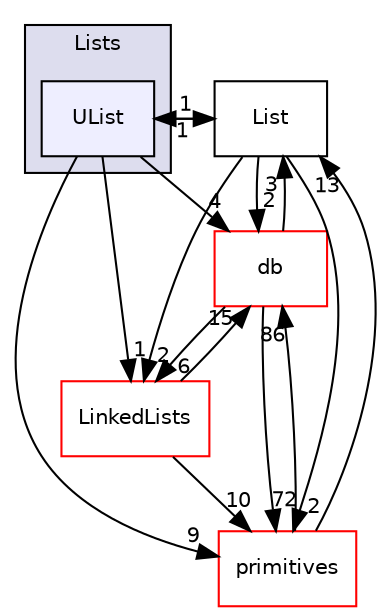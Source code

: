 digraph "src/OpenFOAM/containers/Lists/UList" {
  bgcolor=transparent;
  compound=true
  node [ fontsize="10", fontname="Helvetica"];
  edge [ labelfontsize="10", labelfontname="Helvetica"];
  subgraph clusterdir_f87fe3b02e96c330e8a853ff310f1666 {
    graph [ bgcolor="#ddddee", pencolor="black", label="Lists" fontname="Helvetica", fontsize="10", URL="dir_f87fe3b02e96c330e8a853ff310f1666.html"]
  dir_ddee81dbc8cac2123c906c38c70776ee [shape=box, label="UList", style="filled", fillcolor="#eeeeff", pencolor="black", URL="dir_ddee81dbc8cac2123c906c38c70776ee.html"];
  }
  dir_03aa4c8470f056a9cdca8307712625bf [shape=box label="List" URL="dir_03aa4c8470f056a9cdca8307712625bf.html"];
  dir_63c634f7a7cfd679ac26c67fb30fc32f [shape=box label="db" color="red" URL="dir_63c634f7a7cfd679ac26c67fb30fc32f.html"];
  dir_3e50f45338116b169052b428016851aa [shape=box label="primitives" color="red" URL="dir_3e50f45338116b169052b428016851aa.html"];
  dir_1ceeb2d59d8f320bd70a3a0eeca6c137 [shape=box label="LinkedLists" color="red" URL="dir_1ceeb2d59d8f320bd70a3a0eeca6c137.html"];
  dir_03aa4c8470f056a9cdca8307712625bf->dir_ddee81dbc8cac2123c906c38c70776ee [headlabel="1", labeldistance=1.5 headhref="dir_001938_001946.html"];
  dir_03aa4c8470f056a9cdca8307712625bf->dir_63c634f7a7cfd679ac26c67fb30fc32f [headlabel="2", labeldistance=1.5 headhref="dir_001938_001949.html"];
  dir_03aa4c8470f056a9cdca8307712625bf->dir_3e50f45338116b169052b428016851aa [headlabel="2", labeldistance=1.5 headhref="dir_001938_002320.html"];
  dir_03aa4c8470f056a9cdca8307712625bf->dir_1ceeb2d59d8f320bd70a3a0eeca6c137 [headlabel="2", labeldistance=1.5 headhref="dir_001938_001919.html"];
  dir_ddee81dbc8cac2123c906c38c70776ee->dir_03aa4c8470f056a9cdca8307712625bf [headlabel="1", labeldistance=1.5 headhref="dir_001946_001938.html"];
  dir_ddee81dbc8cac2123c906c38c70776ee->dir_63c634f7a7cfd679ac26c67fb30fc32f [headlabel="4", labeldistance=1.5 headhref="dir_001946_001949.html"];
  dir_ddee81dbc8cac2123c906c38c70776ee->dir_3e50f45338116b169052b428016851aa [headlabel="9", labeldistance=1.5 headhref="dir_001946_002320.html"];
  dir_ddee81dbc8cac2123c906c38c70776ee->dir_1ceeb2d59d8f320bd70a3a0eeca6c137 [headlabel="1", labeldistance=1.5 headhref="dir_001946_001919.html"];
  dir_63c634f7a7cfd679ac26c67fb30fc32f->dir_03aa4c8470f056a9cdca8307712625bf [headlabel="3", labeldistance=1.5 headhref="dir_001949_001938.html"];
  dir_63c634f7a7cfd679ac26c67fb30fc32f->dir_3e50f45338116b169052b428016851aa [headlabel="72", labeldistance=1.5 headhref="dir_001949_002320.html"];
  dir_63c634f7a7cfd679ac26c67fb30fc32f->dir_1ceeb2d59d8f320bd70a3a0eeca6c137 [headlabel="6", labeldistance=1.5 headhref="dir_001949_001919.html"];
  dir_3e50f45338116b169052b428016851aa->dir_03aa4c8470f056a9cdca8307712625bf [headlabel="13", labeldistance=1.5 headhref="dir_002320_001938.html"];
  dir_3e50f45338116b169052b428016851aa->dir_63c634f7a7cfd679ac26c67fb30fc32f [headlabel="86", labeldistance=1.5 headhref="dir_002320_001949.html"];
  dir_1ceeb2d59d8f320bd70a3a0eeca6c137->dir_63c634f7a7cfd679ac26c67fb30fc32f [headlabel="15", labeldistance=1.5 headhref="dir_001919_001949.html"];
  dir_1ceeb2d59d8f320bd70a3a0eeca6c137->dir_3e50f45338116b169052b428016851aa [headlabel="10", labeldistance=1.5 headhref="dir_001919_002320.html"];
}
